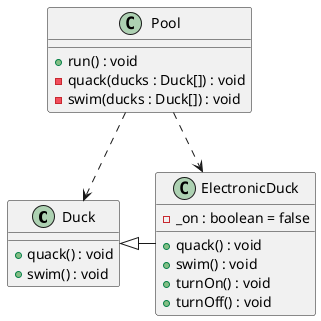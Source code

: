 @startuml
'https://plantuml.com/class-diagram

class Duck
class ElectronicDuck
class Pool

class Duck {
+ quack() : void
+ swim() : void
}

class ElectronicDuck{
- _on : boolean = false
+ quack() : void
+ swim() : void
+ turnOn() : void
+ turnOff() : void
}

class Pool{
+ run() : void
- quack(ducks : Duck[]) : void
- swim(ducks : Duck[]) : void
}

Duck <|- ElectronicDuck
Pool  ..> Duck
Pool  ..> ElectronicDuck

@enduml